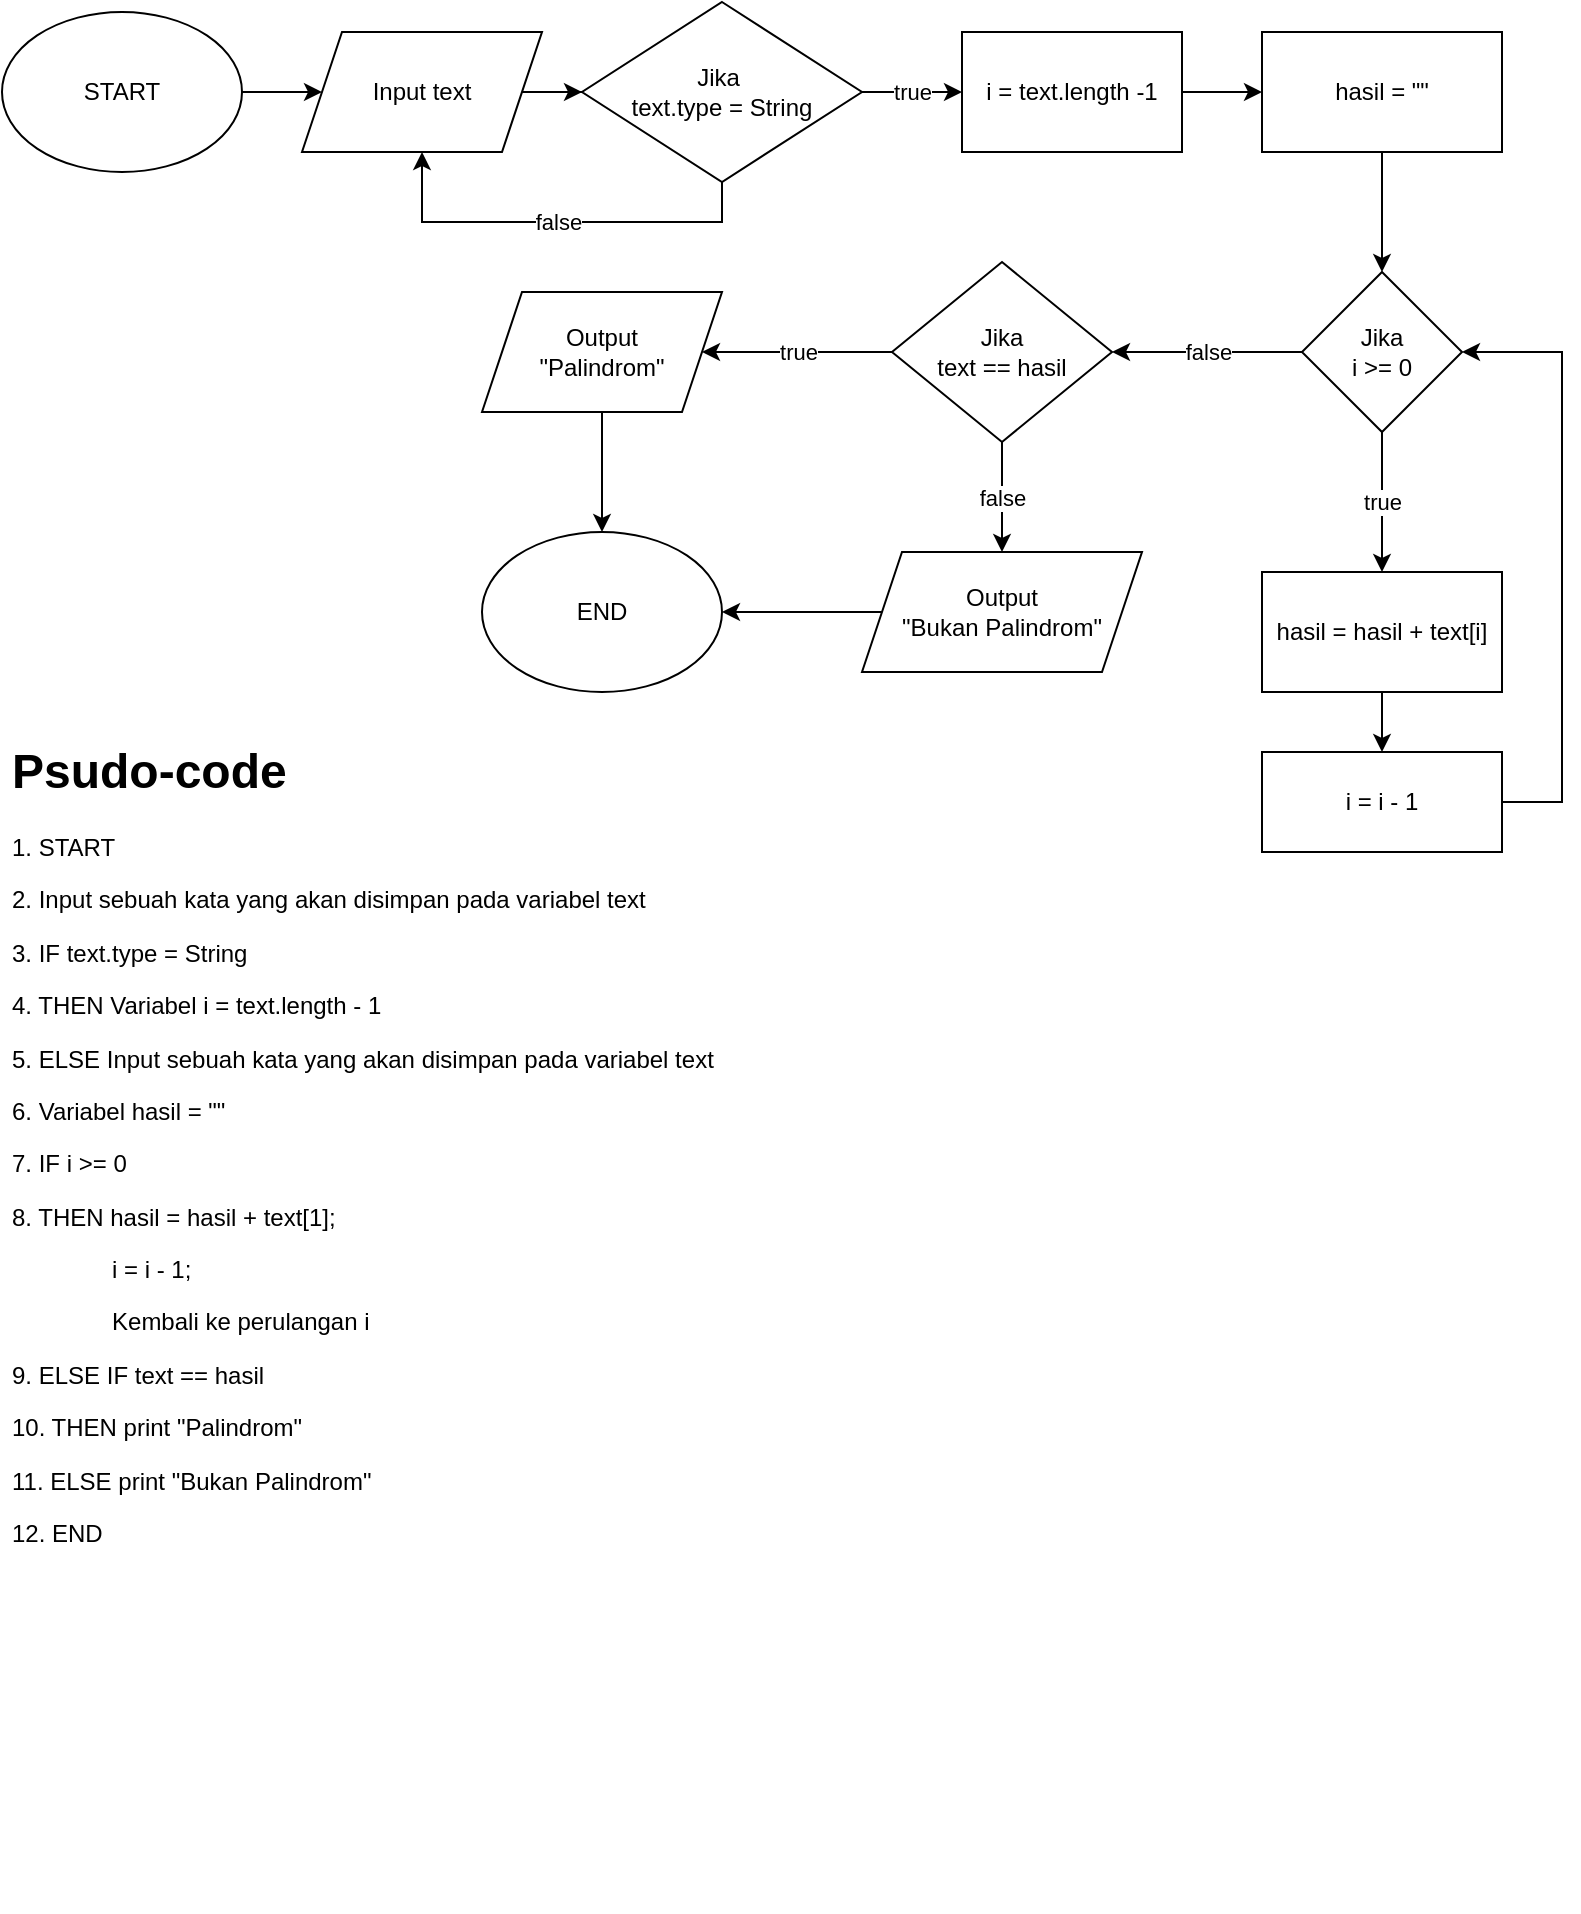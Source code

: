 <mxfile version="20.0.1" type="device"><diagram id="RVDrkPLr63ZnbIO1fZ6o" name="Page-1"><mxGraphModel dx="1662" dy="804" grid="1" gridSize="10" guides="1" tooltips="1" connect="1" arrows="1" fold="1" page="1" pageScale="1" pageWidth="850" pageHeight="1100" math="0" shadow="0"><root><mxCell id="0"/><mxCell id="1" parent="0"/><mxCell id="w5O9anG2UwnP6-sWjpjr-14" style="edgeStyle=orthogonalEdgeStyle;rounded=0;orthogonalLoop=1;jettySize=auto;html=1;" parent="1" source="w5O9anG2UwnP6-sWjpjr-1" target="w5O9anG2UwnP6-sWjpjr-3" edge="1"><mxGeometry relative="1" as="geometry"/></mxCell><mxCell id="w5O9anG2UwnP6-sWjpjr-1" value="START" style="ellipse;whiteSpace=wrap;html=1;" parent="1" vertex="1"><mxGeometry x="40" y="40" width="120" height="80" as="geometry"/></mxCell><mxCell id="w5O9anG2UwnP6-sWjpjr-2" value="END" style="ellipse;whiteSpace=wrap;html=1;" parent="1" vertex="1"><mxGeometry x="280" y="300" width="120" height="80" as="geometry"/></mxCell><mxCell id="w5O9anG2UwnP6-sWjpjr-15" style="edgeStyle=orthogonalEdgeStyle;rounded=0;orthogonalLoop=1;jettySize=auto;html=1;" parent="1" source="w5O9anG2UwnP6-sWjpjr-3" target="w5O9anG2UwnP6-sWjpjr-4" edge="1"><mxGeometry relative="1" as="geometry"/></mxCell><mxCell id="w5O9anG2UwnP6-sWjpjr-3" value="Input text" style="shape=parallelogram;perimeter=parallelogramPerimeter;whiteSpace=wrap;html=1;fixedSize=1;" parent="1" vertex="1"><mxGeometry x="190" y="50" width="120" height="60" as="geometry"/></mxCell><mxCell id="w5O9anG2UwnP6-sWjpjr-16" value="true" style="edgeStyle=orthogonalEdgeStyle;rounded=0;orthogonalLoop=1;jettySize=auto;html=1;entryX=0;entryY=0.5;entryDx=0;entryDy=0;" parent="1" source="w5O9anG2UwnP6-sWjpjr-4" target="w5O9anG2UwnP6-sWjpjr-5" edge="1"><mxGeometry relative="1" as="geometry"/></mxCell><mxCell id="w5O9anG2UwnP6-sWjpjr-26" value="false" style="edgeStyle=orthogonalEdgeStyle;rounded=0;orthogonalLoop=1;jettySize=auto;html=1;entryX=0.5;entryY=1;entryDx=0;entryDy=0;" parent="1" source="w5O9anG2UwnP6-sWjpjr-4" target="w5O9anG2UwnP6-sWjpjr-3" edge="1"><mxGeometry relative="1" as="geometry"><Array as="points"><mxPoint x="400" y="145"/><mxPoint x="250" y="145"/></Array></mxGeometry></mxCell><mxCell id="w5O9anG2UwnP6-sWjpjr-4" value="Jika&amp;nbsp;&lt;br&gt;text.type = String" style="rhombus;whiteSpace=wrap;html=1;" parent="1" vertex="1"><mxGeometry x="330" y="35" width="140" height="90" as="geometry"/></mxCell><mxCell id="w5O9anG2UwnP6-sWjpjr-17" style="edgeStyle=orthogonalEdgeStyle;rounded=0;orthogonalLoop=1;jettySize=auto;html=1;entryX=0;entryY=0.5;entryDx=0;entryDy=0;" parent="1" source="w5O9anG2UwnP6-sWjpjr-5" target="w5O9anG2UwnP6-sWjpjr-6" edge="1"><mxGeometry relative="1" as="geometry"/></mxCell><mxCell id="w5O9anG2UwnP6-sWjpjr-5" value="i = text.length -1" style="rounded=0;whiteSpace=wrap;html=1;" parent="1" vertex="1"><mxGeometry x="520" y="50" width="110" height="60" as="geometry"/></mxCell><mxCell id="w5O9anG2UwnP6-sWjpjr-18" style="edgeStyle=orthogonalEdgeStyle;rounded=0;orthogonalLoop=1;jettySize=auto;html=1;entryX=0.5;entryY=0;entryDx=0;entryDy=0;" parent="1" source="w5O9anG2UwnP6-sWjpjr-6" target="w5O9anG2UwnP6-sWjpjr-7" edge="1"><mxGeometry relative="1" as="geometry"/></mxCell><mxCell id="w5O9anG2UwnP6-sWjpjr-6" value="hasil = &quot;&quot;" style="rounded=0;whiteSpace=wrap;html=1;" parent="1" vertex="1"><mxGeometry x="670" y="50" width="120" height="60" as="geometry"/></mxCell><mxCell id="w5O9anG2UwnP6-sWjpjr-19" value="true" style="edgeStyle=orthogonalEdgeStyle;rounded=0;orthogonalLoop=1;jettySize=auto;html=1;" parent="1" source="w5O9anG2UwnP6-sWjpjr-7" target="w5O9anG2UwnP6-sWjpjr-8" edge="1"><mxGeometry relative="1" as="geometry"/></mxCell><mxCell id="w5O9anG2UwnP6-sWjpjr-21" value="false" style="edgeStyle=orthogonalEdgeStyle;rounded=0;orthogonalLoop=1;jettySize=auto;html=1;entryX=1;entryY=0.5;entryDx=0;entryDy=0;" parent="1" source="w5O9anG2UwnP6-sWjpjr-7" target="w5O9anG2UwnP6-sWjpjr-11" edge="1"><mxGeometry relative="1" as="geometry"/></mxCell><mxCell id="w5O9anG2UwnP6-sWjpjr-7" value="Jika&lt;br&gt;i &amp;gt;= 0" style="rhombus;whiteSpace=wrap;html=1;" parent="1" vertex="1"><mxGeometry x="690" y="170" width="80" height="80" as="geometry"/></mxCell><mxCell id="w5O9anG2UwnP6-sWjpjr-20" style="edgeStyle=orthogonalEdgeStyle;rounded=0;orthogonalLoop=1;jettySize=auto;html=1;entryX=0.5;entryY=0;entryDx=0;entryDy=0;" parent="1" source="w5O9anG2UwnP6-sWjpjr-8" target="w5O9anG2UwnP6-sWjpjr-9" edge="1"><mxGeometry relative="1" as="geometry"/></mxCell><mxCell id="w5O9anG2UwnP6-sWjpjr-8" value="hasil = hasil + text[i]" style="rounded=0;whiteSpace=wrap;html=1;" parent="1" vertex="1"><mxGeometry x="670" y="320" width="120" height="60" as="geometry"/></mxCell><mxCell id="w5O9anG2UwnP6-sWjpjr-10" style="edgeStyle=orthogonalEdgeStyle;rounded=0;orthogonalLoop=1;jettySize=auto;html=1;entryX=1;entryY=0.5;entryDx=0;entryDy=0;" parent="1" source="w5O9anG2UwnP6-sWjpjr-9" target="w5O9anG2UwnP6-sWjpjr-7" edge="1"><mxGeometry relative="1" as="geometry"><Array as="points"><mxPoint x="820" y="435"/><mxPoint x="820" y="210"/></Array></mxGeometry></mxCell><mxCell id="w5O9anG2UwnP6-sWjpjr-9" value="i = i - 1" style="rounded=0;whiteSpace=wrap;html=1;" parent="1" vertex="1"><mxGeometry x="670" y="410" width="120" height="50" as="geometry"/></mxCell><mxCell id="w5O9anG2UwnP6-sWjpjr-22" value="true" style="edgeStyle=orthogonalEdgeStyle;rounded=0;orthogonalLoop=1;jettySize=auto;html=1;" parent="1" source="w5O9anG2UwnP6-sWjpjr-11" target="w5O9anG2UwnP6-sWjpjr-12" edge="1"><mxGeometry relative="1" as="geometry"/></mxCell><mxCell id="w5O9anG2UwnP6-sWjpjr-23" value="false" style="edgeStyle=orthogonalEdgeStyle;rounded=0;orthogonalLoop=1;jettySize=auto;html=1;entryX=0.5;entryY=0;entryDx=0;entryDy=0;" parent="1" source="w5O9anG2UwnP6-sWjpjr-11" target="w5O9anG2UwnP6-sWjpjr-13" edge="1"><mxGeometry relative="1" as="geometry"/></mxCell><mxCell id="w5O9anG2UwnP6-sWjpjr-11" value="Jika&lt;br&gt;text == hasil" style="rhombus;whiteSpace=wrap;html=1;" parent="1" vertex="1"><mxGeometry x="485" y="165" width="110" height="90" as="geometry"/></mxCell><mxCell id="w5O9anG2UwnP6-sWjpjr-24" style="edgeStyle=orthogonalEdgeStyle;rounded=0;orthogonalLoop=1;jettySize=auto;html=1;entryX=0.5;entryY=0;entryDx=0;entryDy=0;" parent="1" source="w5O9anG2UwnP6-sWjpjr-12" target="w5O9anG2UwnP6-sWjpjr-2" edge="1"><mxGeometry relative="1" as="geometry"/></mxCell><mxCell id="w5O9anG2UwnP6-sWjpjr-12" value="Output&lt;br&gt;&quot;Palindrom&quot;" style="shape=parallelogram;perimeter=parallelogramPerimeter;whiteSpace=wrap;html=1;fixedSize=1;" parent="1" vertex="1"><mxGeometry x="280" y="180" width="120" height="60" as="geometry"/></mxCell><mxCell id="w5O9anG2UwnP6-sWjpjr-25" style="edgeStyle=orthogonalEdgeStyle;rounded=0;orthogonalLoop=1;jettySize=auto;html=1;entryX=1;entryY=0.5;entryDx=0;entryDy=0;" parent="1" source="w5O9anG2UwnP6-sWjpjr-13" target="w5O9anG2UwnP6-sWjpjr-2" edge="1"><mxGeometry relative="1" as="geometry"/></mxCell><mxCell id="w5O9anG2UwnP6-sWjpjr-13" value="Output&lt;br&gt;&quot;Bukan Palindrom&quot;" style="shape=parallelogram;perimeter=parallelogramPerimeter;whiteSpace=wrap;html=1;fixedSize=1;" parent="1" vertex="1"><mxGeometry x="470" y="310" width="140" height="60" as="geometry"/></mxCell><mxCell id="w5O9anG2UwnP6-sWjpjr-27" value="&lt;h1&gt;Psudo-code&lt;/h1&gt;&lt;p&gt;1. START&lt;/p&gt;&lt;p&gt;2. Input sebuah kata yang akan disimpan pada variabel text&lt;/p&gt;&lt;p&gt;3. IF text.type = String&lt;/p&gt;&lt;p&gt;4. THEN Variabel i = text.length - 1&lt;/p&gt;&lt;p&gt;5. ELSE Input sebuah kata yang akan disimpan pada variabel text&lt;/p&gt;&lt;p&gt;6. Variabel hasil = &quot;&quot;&lt;/p&gt;&lt;p&gt;7. IF i &amp;gt;= 0&lt;/p&gt;&lt;p&gt;8. THEN hasil = hasil + text[1];&lt;/p&gt;&lt;p&gt;&lt;span style=&quot;white-space: pre;&quot;&gt;&#9;&lt;/span&gt;&amp;nbsp; &amp;nbsp; &amp;nbsp; &amp;nbsp;i = i - 1;&lt;br&gt;&lt;/p&gt;&lt;p&gt;&lt;span style=&quot;white-space: pre;&quot;&gt;&#9;&lt;/span&gt;&amp;nbsp; &amp;nbsp; &amp;nbsp; &amp;nbsp;Kembali ke perulangan i&lt;br&gt;&lt;/p&gt;&lt;p&gt;9. ELSE IF text == hasil&lt;/p&gt;&lt;p&gt;10. THEN print &quot;Palindrom&quot;&lt;/p&gt;&lt;p&gt;11. ELSE print &quot;Bukan Palindrom&quot;&lt;/p&gt;&lt;p&gt;12. END&lt;/p&gt;" style="text;html=1;strokeColor=none;fillColor=none;spacing=5;spacingTop=-20;whiteSpace=wrap;overflow=hidden;rounded=0;" parent="1" vertex="1"><mxGeometry x="40" y="400" width="700" height="590" as="geometry"/></mxCell></root></mxGraphModel></diagram></mxfile>